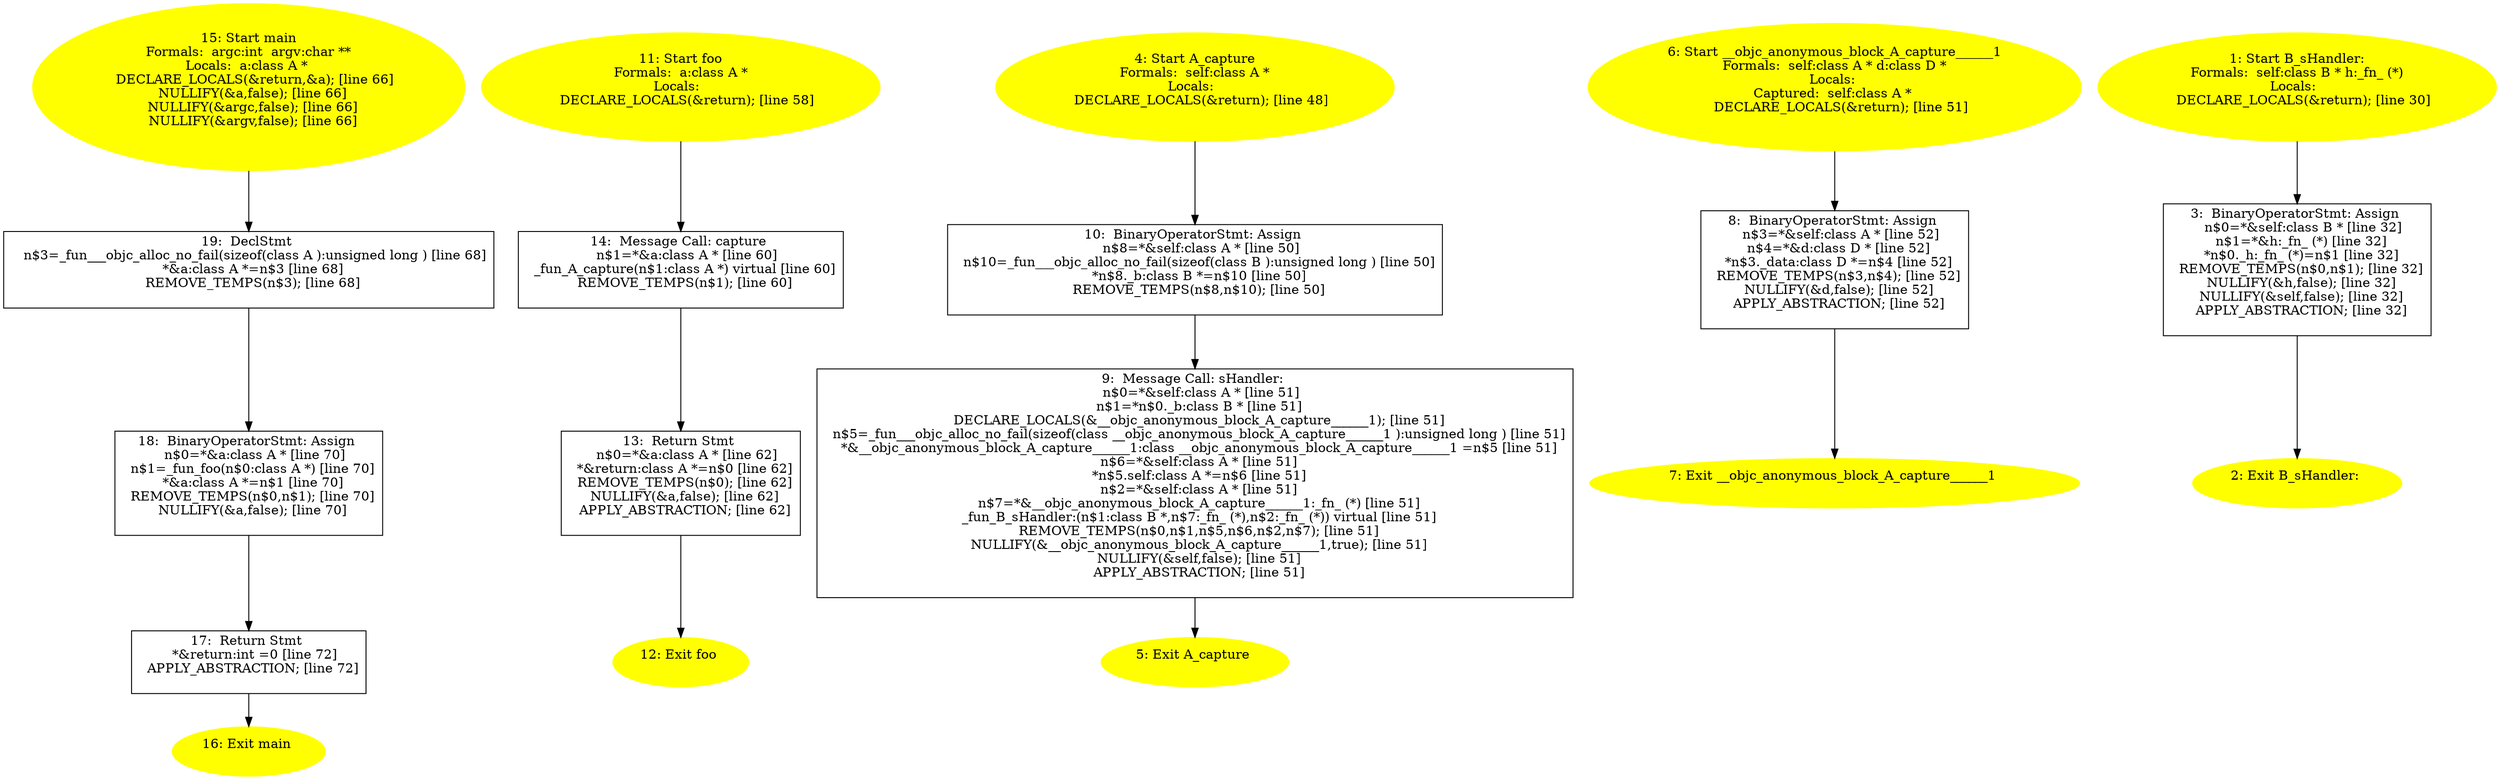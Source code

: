 digraph iCFG {
19 [label="19:  DeclStmt \n   n$3=_fun___objc_alloc_no_fail(sizeof(class A ):unsigned long ) [line 68]\n  *&a:class A *=n$3 [line 68]\n  REMOVE_TEMPS(n$3); [line 68]\n " shape="box"]
	

	 19 -> 18 ;
18 [label="18:  BinaryOperatorStmt: Assign \n   n$0=*&a:class A * [line 70]\n  n$1=_fun_foo(n$0:class A *) [line 70]\n  *&a:class A *=n$1 [line 70]\n  REMOVE_TEMPS(n$0,n$1); [line 70]\n  NULLIFY(&a,false); [line 70]\n " shape="box"]
	

	 18 -> 17 ;
17 [label="17:  Return Stmt \n   *&return:int =0 [line 72]\n  APPLY_ABSTRACTION; [line 72]\n " shape="box"]
	

	 17 -> 16 ;
16 [label="16: Exit main \n  " color=yellow style=filled]
	

15 [label="15: Start main\nFormals:  argc:int  argv:char **\nLocals:  a:class A * \n   DECLARE_LOCALS(&return,&a); [line 66]\n  NULLIFY(&a,false); [line 66]\n  NULLIFY(&argc,false); [line 66]\n  NULLIFY(&argv,false); [line 66]\n " color=yellow style=filled]
	

	 15 -> 19 ;
14 [label="14:  Message Call: capture \n   n$1=*&a:class A * [line 60]\n  _fun_A_capture(n$1:class A *) virtual [line 60]\n  REMOVE_TEMPS(n$1); [line 60]\n " shape="box"]
	

	 14 -> 13 ;
13 [label="13:  Return Stmt \n   n$0=*&a:class A * [line 62]\n  *&return:class A *=n$0 [line 62]\n  REMOVE_TEMPS(n$0); [line 62]\n  NULLIFY(&a,false); [line 62]\n  APPLY_ABSTRACTION; [line 62]\n " shape="box"]
	

	 13 -> 12 ;
12 [label="12: Exit foo \n  " color=yellow style=filled]
	

11 [label="11: Start foo\nFormals:  a:class A *\nLocals:  \n   DECLARE_LOCALS(&return); [line 58]\n " color=yellow style=filled]
	

	 11 -> 14 ;
10 [label="10:  BinaryOperatorStmt: Assign \n   n$8=*&self:class A * [line 50]\n  n$10=_fun___objc_alloc_no_fail(sizeof(class B ):unsigned long ) [line 50]\n  *n$8._b:class B *=n$10 [line 50]\n  REMOVE_TEMPS(n$8,n$10); [line 50]\n " shape="box"]
	

	 10 -> 9 ;
9 [label="9:  Message Call: sHandler: \n   n$0=*&self:class A * [line 51]\n  n$1=*n$0._b:class B * [line 51]\n  DECLARE_LOCALS(&__objc_anonymous_block_A_capture______1); [line 51]\n  n$5=_fun___objc_alloc_no_fail(sizeof(class __objc_anonymous_block_A_capture______1 ):unsigned long ) [line 51]\n  *&__objc_anonymous_block_A_capture______1:class __objc_anonymous_block_A_capture______1 =n$5 [line 51]\n  n$6=*&self:class A * [line 51]\n  *n$5.self:class A *=n$6 [line 51]\n  n$2=*&self:class A * [line 51]\n  n$7=*&__objc_anonymous_block_A_capture______1:_fn_ (*) [line 51]\n  _fun_B_sHandler:(n$1:class B *,n$7:_fn_ (*),n$2:_fn_ (*)) virtual [line 51]\n  REMOVE_TEMPS(n$0,n$1,n$5,n$6,n$2,n$7); [line 51]\n  NULLIFY(&__objc_anonymous_block_A_capture______1,true); [line 51]\n  NULLIFY(&self,false); [line 51]\n  APPLY_ABSTRACTION; [line 51]\n " shape="box"]
	

	 9 -> 5 ;
8 [label="8:  BinaryOperatorStmt: Assign \n   n$3=*&self:class A * [line 52]\n  n$4=*&d:class D * [line 52]\n  *n$3._data:class D *=n$4 [line 52]\n  REMOVE_TEMPS(n$3,n$4); [line 52]\n  NULLIFY(&d,false); [line 52]\n  APPLY_ABSTRACTION; [line 52]\n " shape="box"]
	

	 8 -> 7 ;
7 [label="7: Exit __objc_anonymous_block_A_capture______1 \n  " color=yellow style=filled]
	

6 [label="6: Start __objc_anonymous_block_A_capture______1\nFormals:  self:class A * d:class D *\nLocals: \nCaptured:  self:class A * \n   DECLARE_LOCALS(&return); [line 51]\n " color=yellow style=filled]
	

	 6 -> 8 ;
5 [label="5: Exit A_capture \n  " color=yellow style=filled]
	

4 [label="4: Start A_capture\nFormals:  self:class A *\nLocals:  \n   DECLARE_LOCALS(&return); [line 48]\n " color=yellow style=filled]
	

	 4 -> 10 ;
3 [label="3:  BinaryOperatorStmt: Assign \n   n$0=*&self:class B * [line 32]\n  n$1=*&h:_fn_ (*) [line 32]\n  *n$0._h:_fn_ (*)=n$1 [line 32]\n  REMOVE_TEMPS(n$0,n$1); [line 32]\n  NULLIFY(&h,false); [line 32]\n  NULLIFY(&self,false); [line 32]\n  APPLY_ABSTRACTION; [line 32]\n " shape="box"]
	

	 3 -> 2 ;
2 [label="2: Exit B_sHandler: \n  " color=yellow style=filled]
	

1 [label="1: Start B_sHandler:\nFormals:  self:class B * h:_fn_ (*)\nLocals:  \n   DECLARE_LOCALS(&return); [line 30]\n " color=yellow style=filled]
	

	 1 -> 3 ;
}

